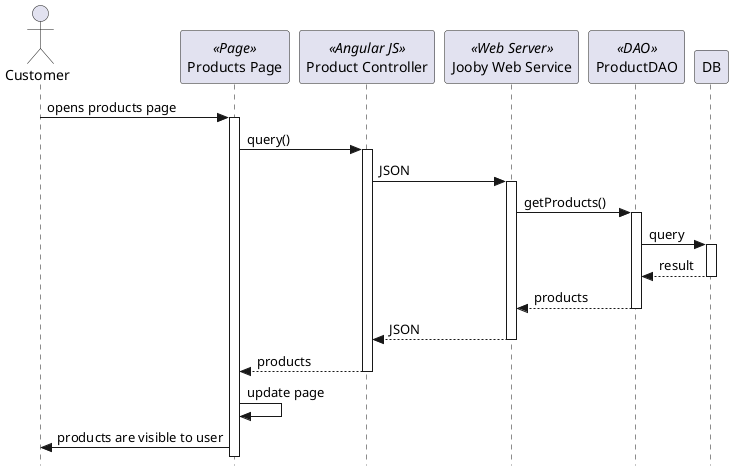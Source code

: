 @startuml
' use strict UML mode
skinparam style strictuml

actor "Customer" as customer

participant "Products Page" as page <<Page>>
customer -> page++: opens products page

participant "Product Controller" as controller <<Angular JS>>
page -> controller++: query()

participant "Jooby Web Service" as jooby <<Web Server>>
controller -> jooby++ : JSON

participant "ProductDAO" as dao <<DAO>>
jooby -> dao++: getProducts()
participant "DB" as db
dao -> db++ : query
db --> dao : result
db--
dao --> jooby: products
dao--
jooby --> controller : JSON
jooby--
controller --> page : products
controller--

page -> page: update page

page -> customer : products are visible to user

@enduml